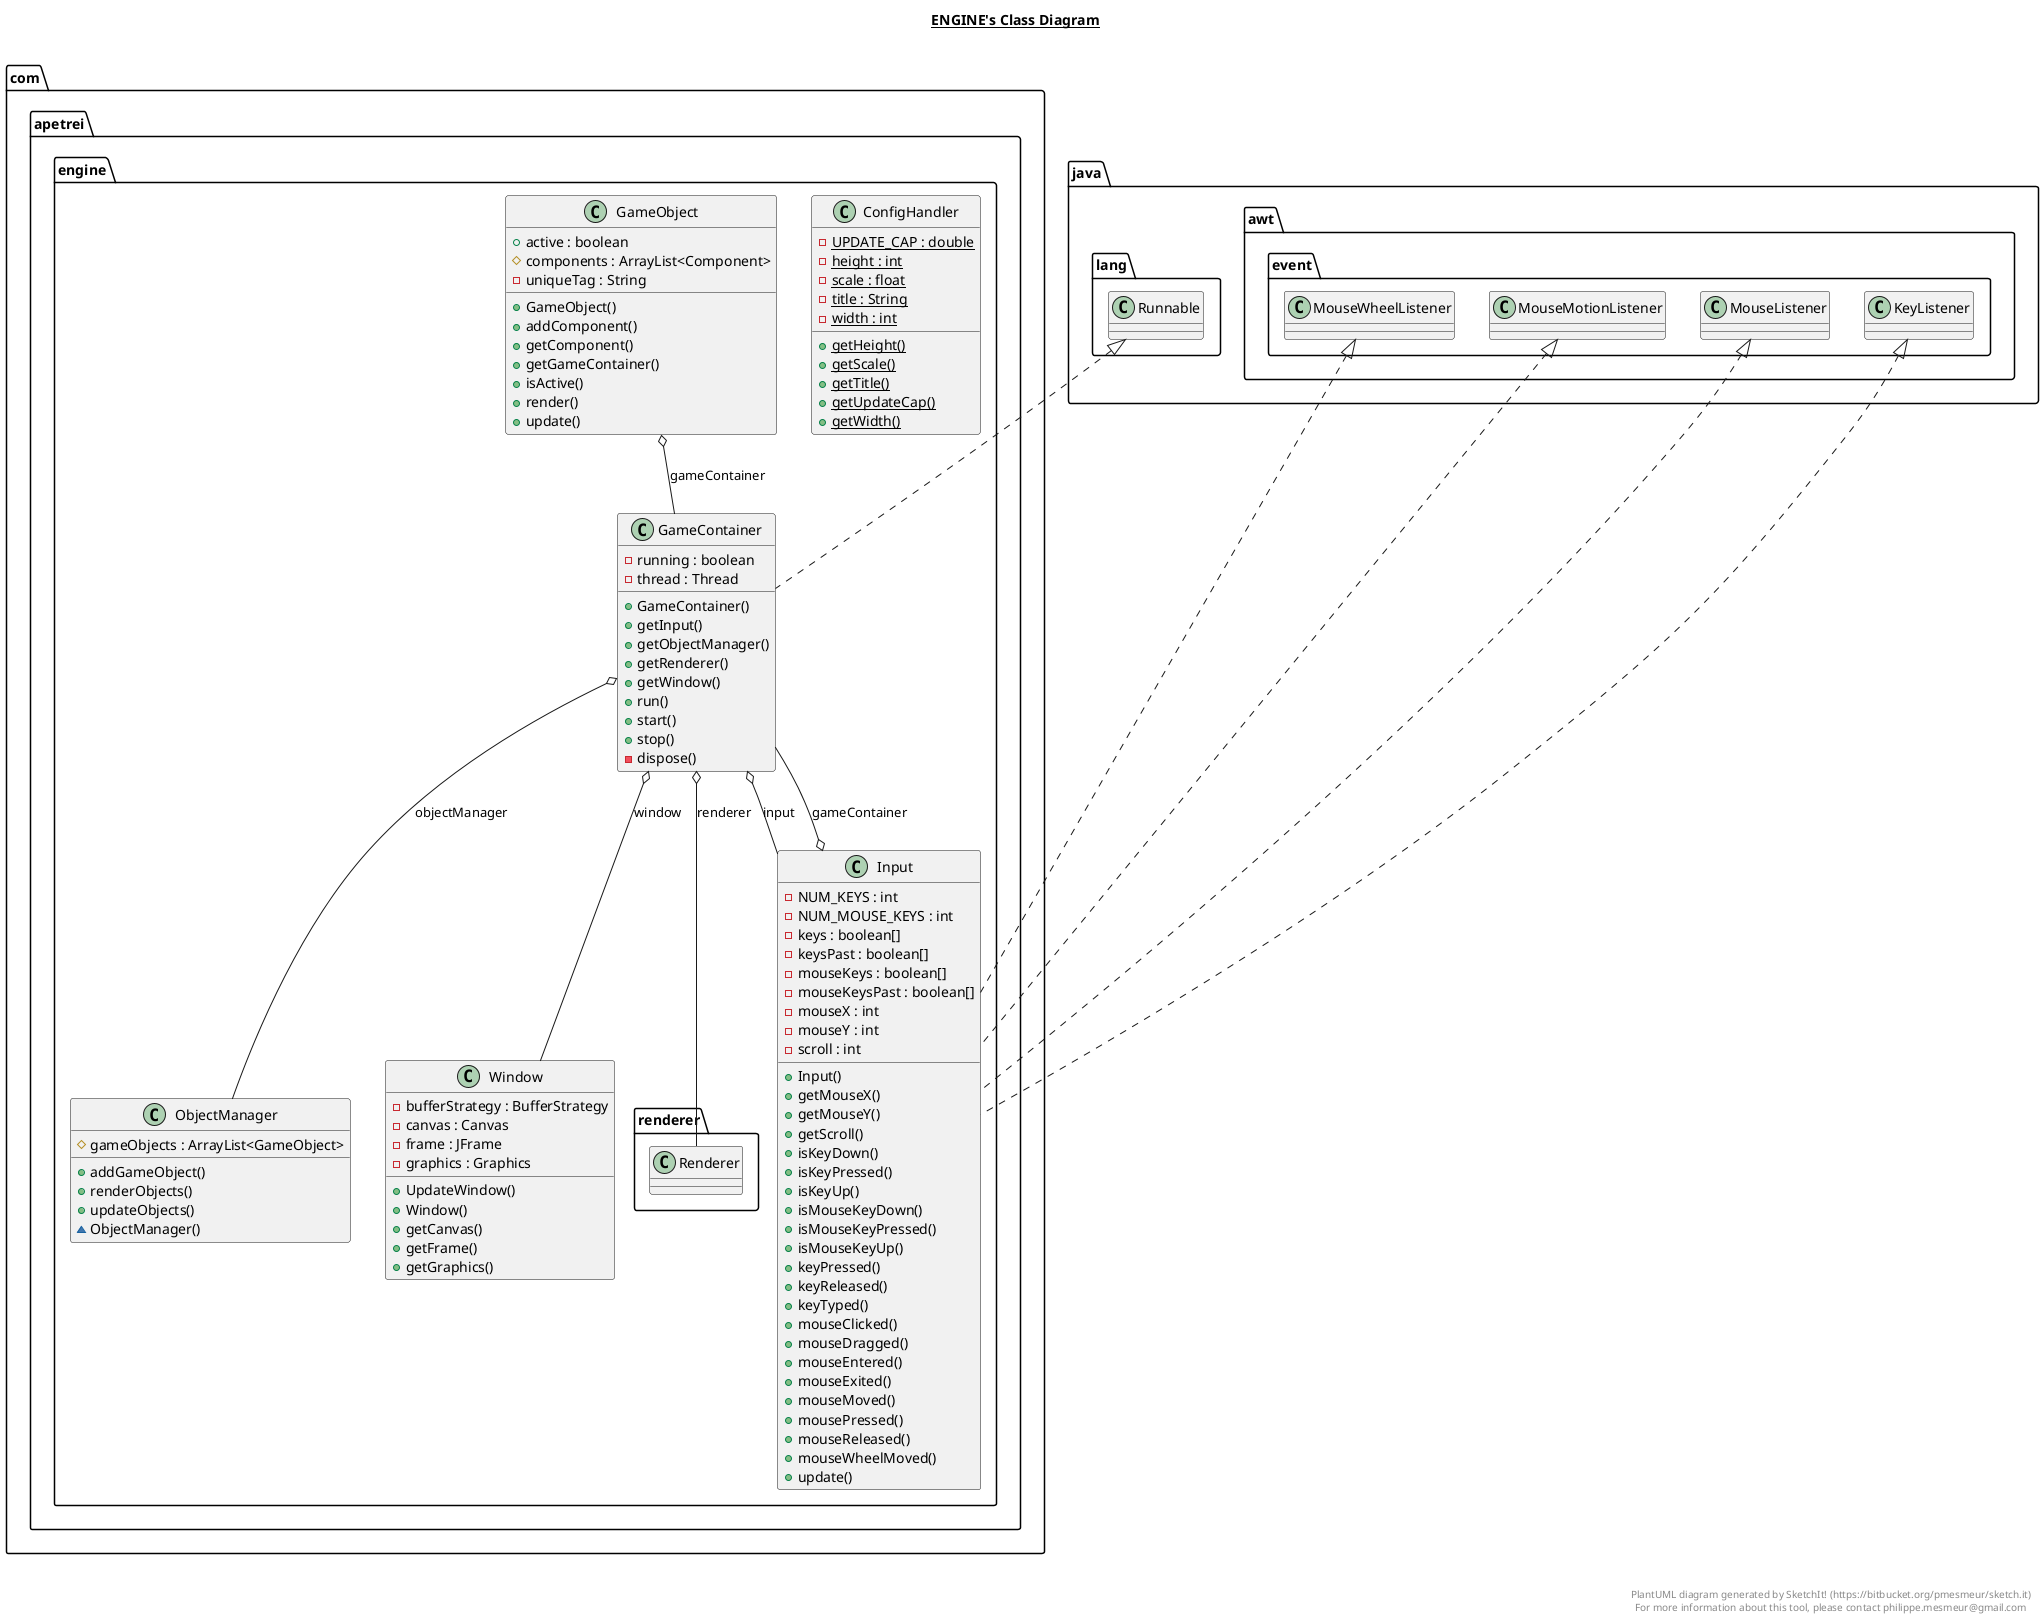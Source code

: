 @startuml

title __ENGINE's Class Diagram__\n

  namespace com.apetrei.engine {
    class com.apetrei.engine.ConfigHandler {
        {static} - UPDATE_CAP : double
        {static} - height : int
        {static} - scale : float
        {static} - title : String
        {static} - width : int
        {static} + getHeight()
        {static} + getScale()
        {static} + getTitle()
        {static} + getUpdateCap()
        {static} + getWidth()
    }
  }
  

  namespace com.apetrei.engine {
    class com.apetrei.engine.GameContainer {
        - running : boolean
        - thread : Thread
        + GameContainer()
        + getInput()
        + getObjectManager()
        + getRenderer()
        + getWindow()
        + run()
        + start()
        + stop()
        - dispose()
    }
  }
  

  namespace com.apetrei.engine {
    class com.apetrei.engine.GameObject {
        + active : boolean
        # components : ArrayList<Component>
        - uniqueTag : String
        + GameObject()
        + addComponent()
        + getComponent()
        + getGameContainer()
        + isActive()
        + render()
        + update()
    }
  }
  

  namespace com.apetrei.engine {
    class com.apetrei.engine.Input {
        - NUM_KEYS : int
        - NUM_MOUSE_KEYS : int
        - keys : boolean[]
        - keysPast : boolean[]
        - mouseKeys : boolean[]
        - mouseKeysPast : boolean[]
        - mouseX : int
        - mouseY : int
        - scroll : int
        + Input()
        + getMouseX()
        + getMouseY()
        + getScroll()
        + isKeyDown()
        + isKeyPressed()
        + isKeyUp()
        + isMouseKeyDown()
        + isMouseKeyPressed()
        + isMouseKeyUp()
        + keyPressed()
        + keyReleased()
        + keyTyped()
        + mouseClicked()
        + mouseDragged()
        + mouseEntered()
        + mouseExited()
        + mouseMoved()
        + mousePressed()
        + mouseReleased()
        + mouseWheelMoved()
        + update()
    }
  }
  

  namespace com.apetrei.engine {
    class com.apetrei.engine.ObjectManager {
        # gameObjects : ArrayList<GameObject>
        + addGameObject()
        + renderObjects()
        + updateObjects()
        ~ ObjectManager()
    }
  }
  

  namespace com.apetrei.engine {
    class com.apetrei.engine.Window {
        - bufferStrategy : BufferStrategy
        - canvas : Canvas
        - frame : JFrame
        - graphics : Graphics
        + UpdateWindow()
        + Window()
        + getCanvas()
        + getFrame()
        + getGraphics()
    }
  }
  

  com.apetrei.engine.GameContainer .up.|> java.lang.Runnable
  com.apetrei.engine.GameContainer o-- com.apetrei.engine.Input : input
  com.apetrei.engine.GameContainer o-- com.apetrei.engine.ObjectManager : objectManager
  com.apetrei.engine.GameContainer o-- com.apetrei.engine.renderer.Renderer : renderer
  com.apetrei.engine.GameContainer o-- com.apetrei.engine.Window : window
  com.apetrei.engine.GameObject o-- com.apetrei.engine.GameContainer : gameContainer
  com.apetrei.engine.Input .up.|> java.awt.event.KeyListener
  com.apetrei.engine.Input .up.|> java.awt.event.MouseListener
  com.apetrei.engine.Input .up.|> java.awt.event.MouseMotionListener
  com.apetrei.engine.Input .up.|> java.awt.event.MouseWheelListener
  com.apetrei.engine.Input o-- com.apetrei.engine.GameContainer : gameContainer


right footer


PlantUML diagram generated by SketchIt! (https://bitbucket.org/pmesmeur/sketch.it)
For more information about this tool, please contact philippe.mesmeur@gmail.com
endfooter

@enduml
